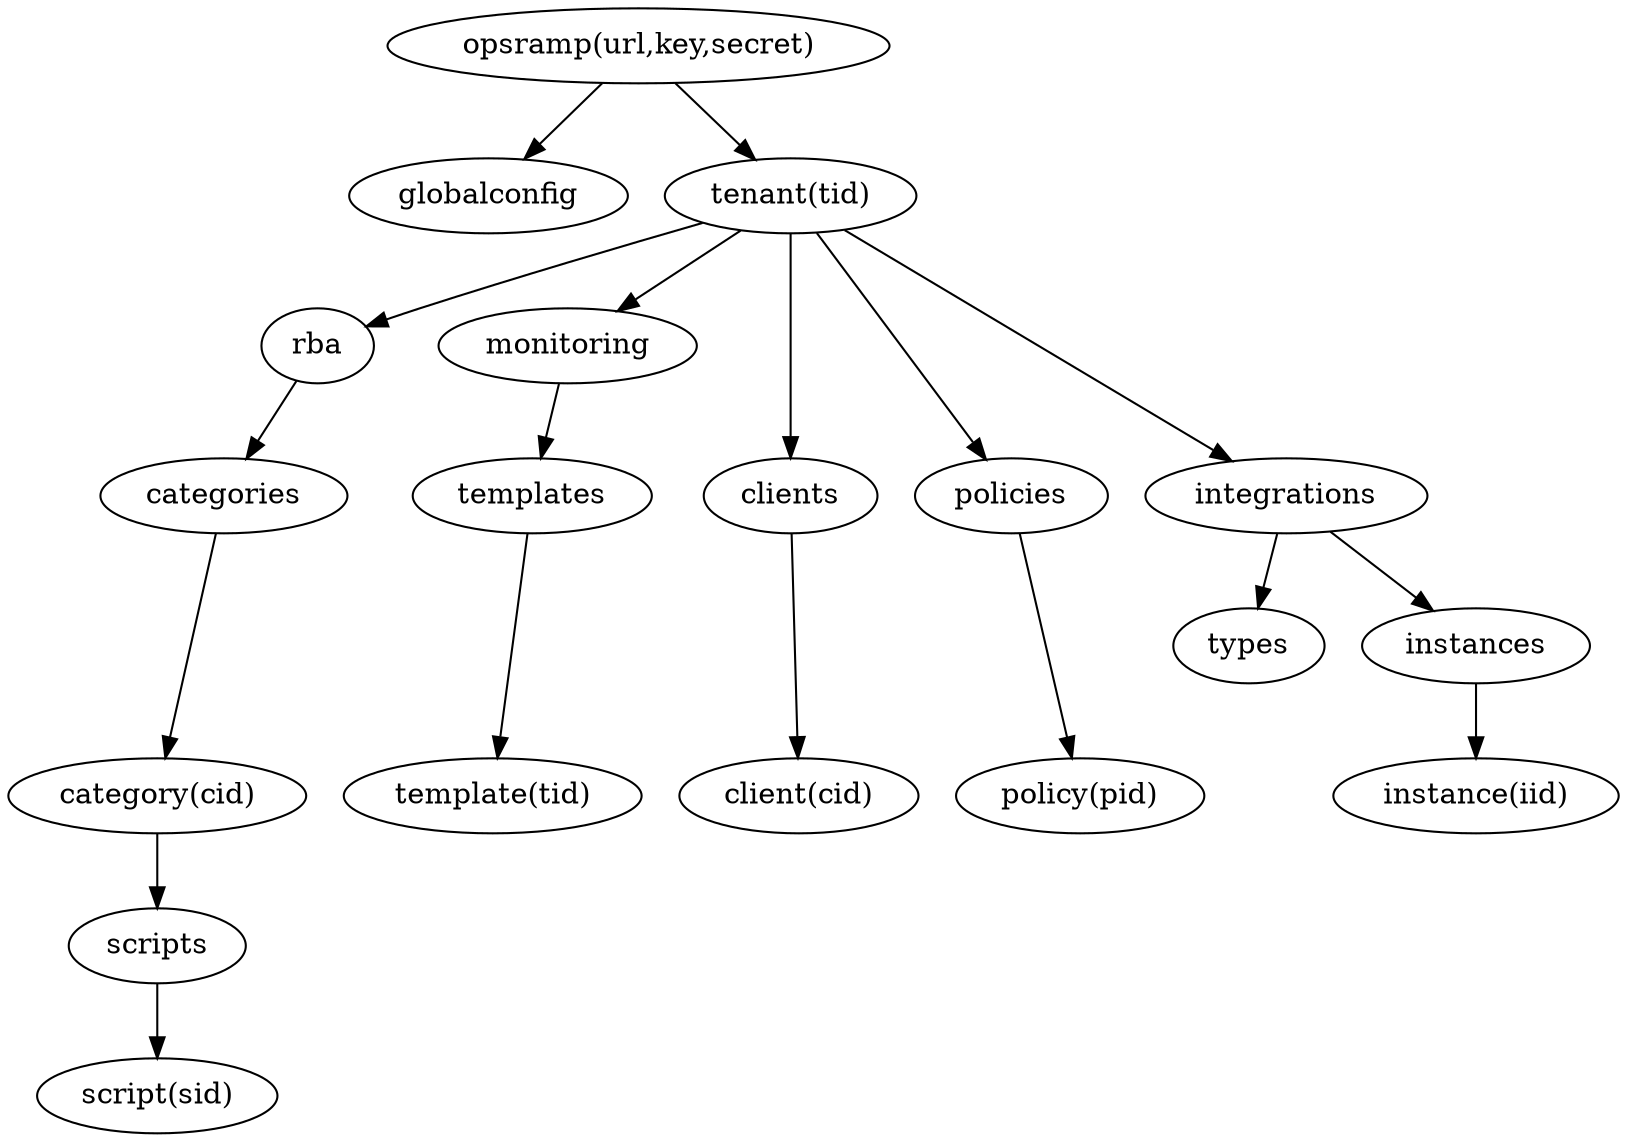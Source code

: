 # classes.dot
# An input file for graphviz that produces a diagram of the relationship
# between the various classes in the python-opsramp language binding.
#
# (c) Copyright 2019 Hewlett Packard Enterprise Development LP
#
# Licensed under the Apache License, Version 2.0 (the "License");
# you may not use this file except in compliance with the License.
# You may obtain a copy of the License at
#
#     http://www.apache.org/licenses/LICENSE-2.0
#
# Unless required by applicable law or agreed to in writing, software
# distributed under the License is distributed on an "AS IS" BASIS,
# WITHOUT WARRANTIES OR CONDITIONS OF ANY KIND, either express or implied.
# See the License for the specific language governing permissions and
# limitations under the License.
#
digraph {
  opsramp -> { globalconfig tenant }
  opsramp [label="opsramp(url,key,secret)"]
  tenant -> { rba monitoring clients policies integrations }
  tenant [label="tenant(tid)"]
  rba -> categories
  categories -> category
  category [label="category(cid)"]
  category -> scripts
  scripts -> script
  script [label="script(sid)"]
  monitoring -> templates
  templates -> template
  template [label="template(tid)"]
  clients -> client
  client [label="client(cid)"]
  policies -> policy
  policy [label="policy(pid)"]
  integrations -> { types instances }
  instances -> instance
  instance [label="instance(iid)"]
  { rank=same categories templates clients policies integrations }
  { rank=same category template client policy instance }
}
